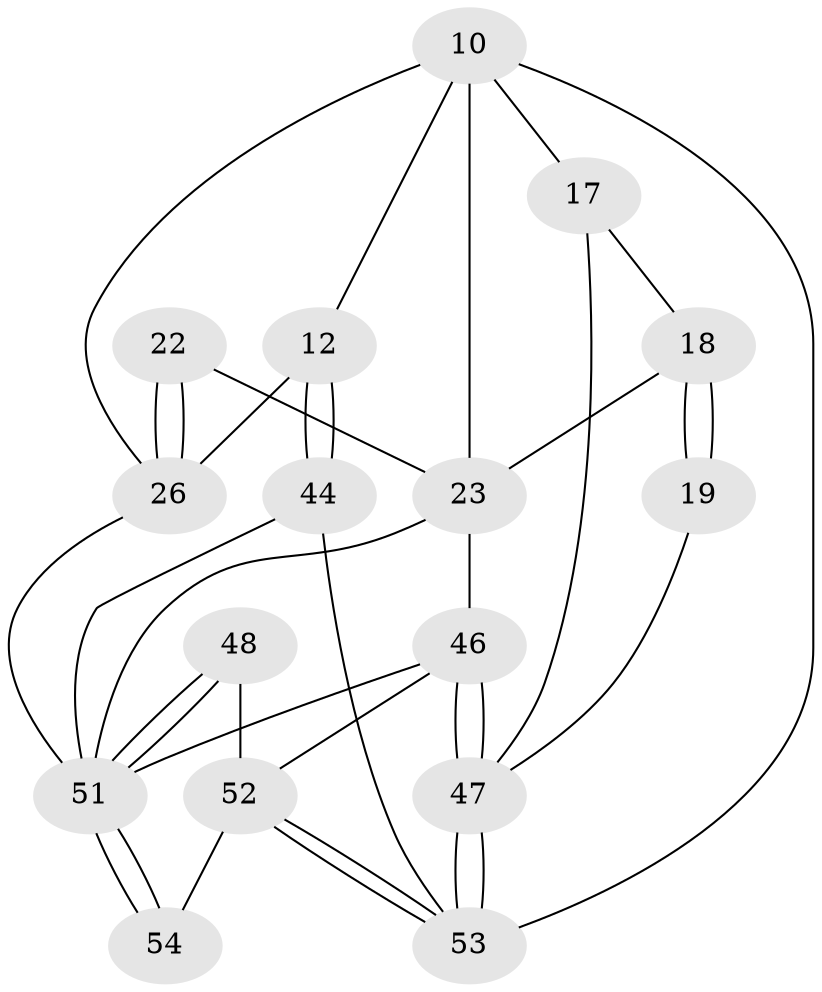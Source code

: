// original degree distribution, {3: 0.037037037037037035, 4: 0.2962962962962963, 6: 0.25925925925925924, 5: 0.4074074074074074}
// Generated by graph-tools (version 1.1) at 2025/04/03/04/25 22:04:23]
// undirected, 16 vertices, 36 edges
graph export_dot {
graph [start="1"]
  node [color=gray90,style=filled];
  10 [pos="+0+0",super="+7+9"];
  12 [pos="+1+0.48372548152562517",super="+11"];
  17 [pos="+0+0.23876628082787948",super="+16+8"];
  18 [pos="+0.44424552044470506+0.3113354939622461",super="+3+2+15"];
  19 [pos="+0.3713449114359342+0.2860739761513006"];
  22 [pos="+0.713783712112351+0.23288150053840298"];
  23 [pos="+0.5980390445593484+0.339488342704179",super="+20+4+21"];
  26 [pos="+0.9193847022456159+0.5193208289673431",super="+13+14"];
  44 [pos="+1+1"];
  46 [pos="+0.5622818030451128+0.8656851385660836",super="+38+39"];
  47 [pos="+0.2897016547909959+0.7625786651981435",super="+41+32+31+30"];
  48 [pos="+0.7575364227920567+0.7666927309415182"];
  51 [pos="+1+1",super="+45+36+37"];
  52 [pos="+0.4761137389858134+1",super="+50+49"];
  53 [pos="+0.25813520001139934+1",super="+43+42+33"];
  54 [pos="+0.5965657879627488+1"];
  10 -- 12 [weight=2];
  10 -- 23;
  10 -- 26;
  10 -- 53 [weight=2];
  10 -- 17;
  12 -- 44 [weight=2];
  12 -- 44;
  12 -- 26;
  17 -- 18 [weight=2];
  17 -- 47 [weight=2];
  18 -- 19 [weight=2];
  18 -- 19;
  18 -- 23 [weight=2];
  19 -- 47;
  22 -- 23;
  22 -- 26 [weight=2];
  22 -- 26;
  23 -- 51;
  23 -- 46;
  26 -- 51;
  44 -- 51;
  44 -- 53;
  46 -- 47 [weight=4];
  46 -- 47;
  46 -- 51;
  46 -- 52;
  47 -- 53 [weight=3];
  47 -- 53;
  48 -- 51 [weight=2];
  48 -- 51;
  48 -- 52;
  51 -- 54;
  51 -- 54;
  52 -- 53;
  52 -- 53;
  52 -- 54 [weight=2];
}
